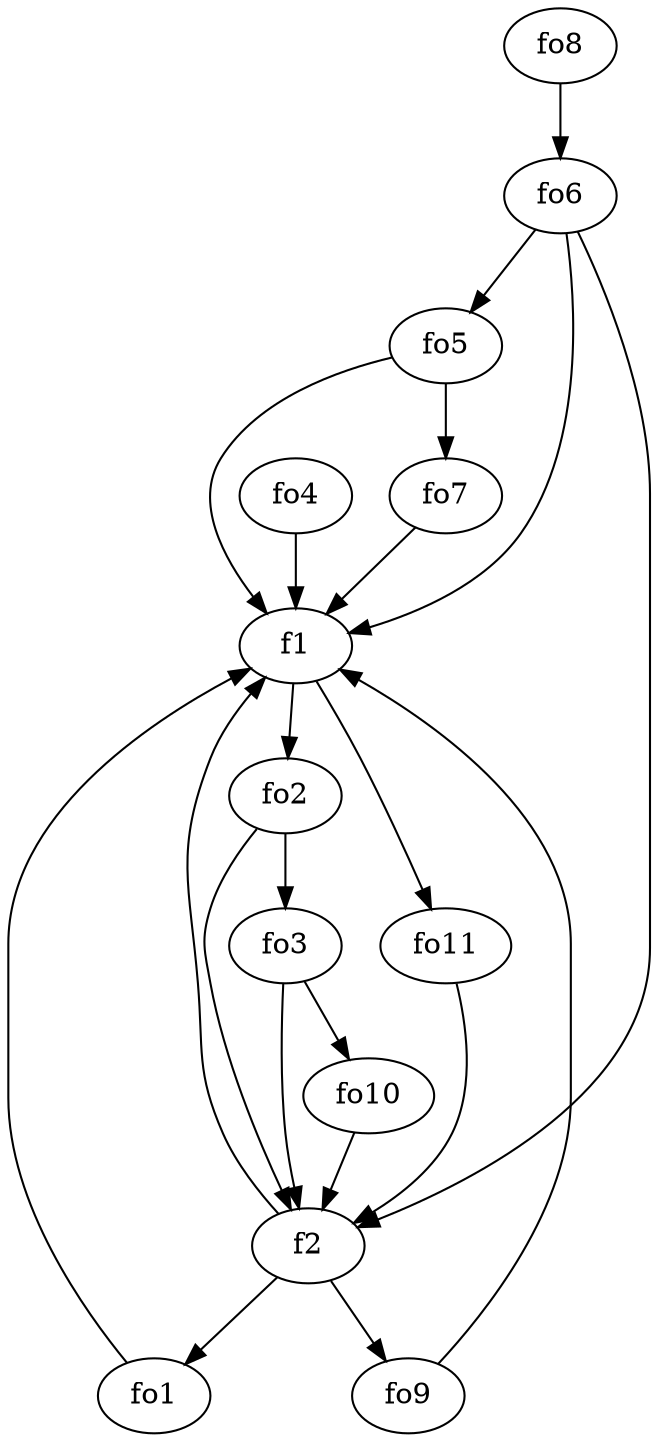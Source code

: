 strict digraph  {
f1;
f2;
fo1;
fo2;
fo3;
fo4;
fo5;
fo6;
fo7;
fo8;
fo9;
fo10;
fo11;
f1 -> fo11  [weight=2];
f1 -> fo2  [weight=2];
f2 -> f1  [weight=2];
f2 -> fo1  [weight=2];
f2 -> fo9  [weight=2];
fo1 -> f1  [weight=2];
fo2 -> fo3  [weight=2];
fo2 -> f2  [weight=2];
fo3 -> fo10  [weight=2];
fo3 -> f2  [weight=2];
fo4 -> f1  [weight=2];
fo5 -> f1  [weight=2];
fo5 -> fo7  [weight=2];
fo6 -> f2  [weight=2];
fo6 -> fo5  [weight=2];
fo6 -> f1  [weight=2];
fo7 -> f1  [weight=2];
fo8 -> fo6  [weight=2];
fo9 -> f1  [weight=2];
fo10 -> f2  [weight=2];
fo11 -> f2  [weight=2];
}
